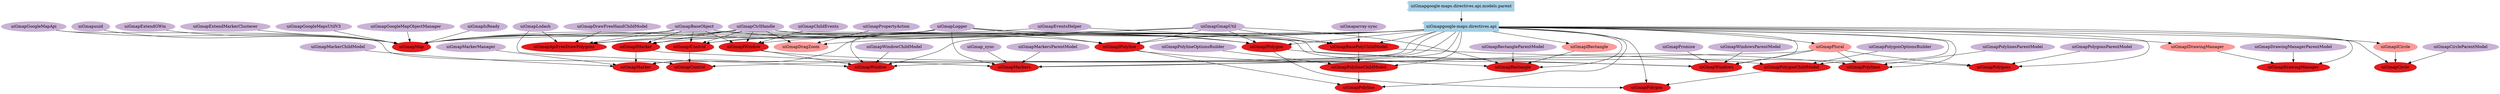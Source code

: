 digraph dependencies {
  node[shape="component",style="filled",colorscheme=paired12]


    node[shape="component"]
    "uiGmapgoogle-maps.directives.api"[label="uiGmapgoogle-maps.directives.api", color=1]

    
      "uiGmapgoogle-maps.directives.api.models.parent"[label="uiGmapgoogle-maps.directives.api.models.parent", color=1]
      "uiGmapgoogle-maps.directives.api.models.parent" -> "uiGmapgoogle-maps.directives.api"
    


    node[shape="ellipse"]
    


    

    
      "uiGmapDragZoom"[label="uiGmapDragZoom", color=5]
      "uiGmapgoogle-maps.directives.api" -> "uiGmapDragZoom"
    
      "uiGmapICircle"[label="uiGmapICircle", color=5]
      "uiGmapgoogle-maps.directives.api" -> "uiGmapICircle"
    
      "uiGmapIDrawingManager"[label="uiGmapIDrawingManager", color=5]
      "uiGmapgoogle-maps.directives.api" -> "uiGmapIDrawingManager"
    
      "uiGmapIRectangle"[label="uiGmapIRectangle", color=5]
      "uiGmapgoogle-maps.directives.api" -> "uiGmapIRectangle"
    
      "uiGmapPlural"[label="uiGmapPlural", color=5]
      "uiGmapgoogle-maps.directives.api" -> "uiGmapPlural"
    

    
      "uiGmapBasePolyChildModel"[label="uiGmapBasePolyChildModel", color=6]
      "uiGmapgoogle-maps.directives.api" -> "uiGmapBasePolyChildModel"
    
      "uiGmapPolygonChildModel"[label="uiGmapPolygonChildModel", color=6]
      "uiGmapgoogle-maps.directives.api" -> "uiGmapPolygonChildModel"
    
      "uiGmapPolylineChildModel"[label="uiGmapPolylineChildModel", color=6]
      "uiGmapgoogle-maps.directives.api" -> "uiGmapPolylineChildModel"
    
      "uiGmapCircle"[label="uiGmapCircle", color=6]
      "uiGmapgoogle-maps.directives.api" -> "uiGmapCircle"
    
      "uiGmapControl"[label="uiGmapControl", color=6]
      "uiGmapgoogle-maps.directives.api" -> "uiGmapControl"
    
      "uiGmapDrawingManager"[label="uiGmapDrawingManager", color=6]
      "uiGmapgoogle-maps.directives.api" -> "uiGmapDrawingManager"
    
      "uiGmapApiFreeDrawPolygons"[label="uiGmapApiFreeDrawPolygons", color=6]
      "uiGmapgoogle-maps.directives.api" -> "uiGmapApiFreeDrawPolygons"
    
      "uiGmapIControl"[label="uiGmapIControl", color=6]
      "uiGmapgoogle-maps.directives.api" -> "uiGmapIControl"
    
      "uiGmapIMarker"[label="uiGmapIMarker", color=6]
      "uiGmapgoogle-maps.directives.api" -> "uiGmapIMarker"
    
      "uiGmapIPolygon"[label="uiGmapIPolygon", color=6]
      "uiGmapgoogle-maps.directives.api" -> "uiGmapIPolygon"
    
      "uiGmapIPolyline"[label="uiGmapIPolyline", color=6]
      "uiGmapgoogle-maps.directives.api" -> "uiGmapIPolyline"
    
      "uiGmapIWindow"[label="uiGmapIWindow", color=6]
      "uiGmapgoogle-maps.directives.api" -> "uiGmapIWindow"
    
      "uiGmapMap"[label="uiGmapMap", color=6]
      "uiGmapgoogle-maps.directives.api" -> "uiGmapMap"
    
      "uiGmapMarker"[label="uiGmapMarker", color=6]
      "uiGmapgoogle-maps.directives.api" -> "uiGmapMarker"
    
      "uiGmapMarkers"[label="uiGmapMarkers", color=6]
      "uiGmapgoogle-maps.directives.api" -> "uiGmapMarkers"
    
      "uiGmapPolygon"[label="uiGmapPolygon", color=6]
      "uiGmapgoogle-maps.directives.api" -> "uiGmapPolygon"
    
      "uiGmapPolygons"[label="uiGmapPolygons", color=6]
      "uiGmapgoogle-maps.directives.api" -> "uiGmapPolygons"
    
      "uiGmapPolyline"[label="uiGmapPolyline", color=6]
      "uiGmapgoogle-maps.directives.api" -> "uiGmapPolyline"
    
      "uiGmapPolylines"[label="uiGmapPolylines", color=6]
      "uiGmapgoogle-maps.directives.api" -> "uiGmapPolylines"
    
      "uiGmapRectangle"[label="uiGmapRectangle", color=6]
      "uiGmapgoogle-maps.directives.api" -> "uiGmapRectangle"
    
      "uiGmapWindow"[label="uiGmapWindow", color=6]
      "uiGmapgoogle-maps.directives.api" -> "uiGmapWindow"
    
      "uiGmapWindows"[label="uiGmapWindows", color=6]
      "uiGmapgoogle-maps.directives.api" -> "uiGmapWindows"
    

    node[shape="cds"]
    

    









    node[shape="ellipse",style="filled", color=9]
    

    


    

    
      
        "uiGmapCtrlHandle"[label="uiGmapCtrlHandle"]
        "uiGmapCtrlHandle" -> "uiGmapDragZoom"
      
        "uiGmapPropertyAction"[label="uiGmapPropertyAction"]
        "uiGmapPropertyAction" -> "uiGmapDragZoom"
      
    
      
    
      
    
      
    
      
    

    
      
        "uiGmapLogger"[label="uiGmapLogger"]
        "uiGmapLogger" -> "uiGmapBasePolyChildModel"
      
        "uiGmaparray-sync"[label="uiGmaparray-sync"]
        "uiGmaparray-sync" -> "uiGmapBasePolyChildModel"
      
        "uiGmapGmapUtil"[label="uiGmapGmapUtil"]
        "uiGmapGmapUtil" -> "uiGmapBasePolyChildModel"
      
        "uiGmapEventsHelper"[label="uiGmapEventsHelper"]
        "uiGmapEventsHelper" -> "uiGmapBasePolyChildModel"
      
    
      
        "uiGmapBasePolyChildModel"[label="uiGmapBasePolyChildModel"]
        "uiGmapBasePolyChildModel" -> "uiGmapPolygonChildModel"
      
        "uiGmapPolygonOptionsBuilder"[label="uiGmapPolygonOptionsBuilder"]
        "uiGmapPolygonOptionsBuilder" -> "uiGmapPolygonChildModel"
      
    
      
        "uiGmapBasePolyChildModel"[label="uiGmapBasePolyChildModel"]
        "uiGmapBasePolyChildModel" -> "uiGmapPolylineChildModel"
      
        "uiGmapPolylineOptionsBuilder"[label="uiGmapPolylineOptionsBuilder"]
        "uiGmapPolylineOptionsBuilder" -> "uiGmapPolylineChildModel"
      
    
      
        "uiGmapICircle"[label="uiGmapICircle"]
        "uiGmapICircle" -> "uiGmapCircle"
      
        "uiGmapCircleParentModel"[label="uiGmapCircleParentModel"]
        "uiGmapCircleParentModel" -> "uiGmapCircle"
      
    
      
        "uiGmapIControl"[label="uiGmapIControl"]
        "uiGmapIControl" -> "uiGmapControl"
      
        "uiGmapGoogleMapApi"[label="uiGmapGoogleMapApi"]
        "uiGmapGoogleMapApi" -> "uiGmapControl"
      
    
      
        "uiGmapIDrawingManager"[label="uiGmapIDrawingManager"]
        "uiGmapIDrawingManager" -> "uiGmapDrawingManager"
      
        "uiGmapDrawingManagerParentModel"[label="uiGmapDrawingManagerParentModel"]
        "uiGmapDrawingManagerParentModel" -> "uiGmapDrawingManager"
      
    
      
        "uiGmapLogger"[label="uiGmapLogger"]
        "uiGmapLogger" -> "uiGmapApiFreeDrawPolygons"
      
        "uiGmapBaseObject"[label="uiGmapBaseObject"]
        "uiGmapBaseObject" -> "uiGmapApiFreeDrawPolygons"
      
        "uiGmapCtrlHandle"[label="uiGmapCtrlHandle"]
        "uiGmapCtrlHandle" -> "uiGmapApiFreeDrawPolygons"
      
        "uiGmapDrawFreeHandChildModel"[label="uiGmapDrawFreeHandChildModel"]
        "uiGmapDrawFreeHandChildModel" -> "uiGmapApiFreeDrawPolygons"
      
        "uiGmapLodash"[label="uiGmapLodash"]
        "uiGmapLodash" -> "uiGmapApiFreeDrawPolygons"
      
    
      
        "uiGmapBaseObject"[label="uiGmapBaseObject"]
        "uiGmapBaseObject" -> "uiGmapIControl"
      
        "uiGmapLogger"[label="uiGmapLogger"]
        "uiGmapLogger" -> "uiGmapIControl"
      
        "uiGmapCtrlHandle"[label="uiGmapCtrlHandle"]
        "uiGmapCtrlHandle" -> "uiGmapIControl"
      
    
      
        "uiGmapBaseObject"[label="uiGmapBaseObject"]
        "uiGmapBaseObject" -> "uiGmapIMarker"
      
        "uiGmapCtrlHandle"[label="uiGmapCtrlHandle"]
        "uiGmapCtrlHandle" -> "uiGmapIMarker"
      
    
      
        "uiGmapGmapUtil"[label="uiGmapGmapUtil"]
        "uiGmapGmapUtil" -> "uiGmapIPolygon"
      
        "uiGmapBaseObject"[label="uiGmapBaseObject"]
        "uiGmapBaseObject" -> "uiGmapIPolygon"
      
        "uiGmapLogger"[label="uiGmapLogger"]
        "uiGmapLogger" -> "uiGmapIPolygon"
      
        "uiGmapCtrlHandle"[label="uiGmapCtrlHandle"]
        "uiGmapCtrlHandle" -> "uiGmapIPolygon"
      
    
      
        "uiGmapGmapUtil"[label="uiGmapGmapUtil"]
        "uiGmapGmapUtil" -> "uiGmapIPolyline"
      
        "uiGmapBaseObject"[label="uiGmapBaseObject"]
        "uiGmapBaseObject" -> "uiGmapIPolyline"
      
        "uiGmapLogger"[label="uiGmapLogger"]
        "uiGmapLogger" -> "uiGmapIPolyline"
      
        "uiGmapCtrlHandle"[label="uiGmapCtrlHandle"]
        "uiGmapCtrlHandle" -> "uiGmapIPolyline"
      
    
      
        "uiGmapBaseObject"[label="uiGmapBaseObject"]
        "uiGmapBaseObject" -> "uiGmapIWindow"
      
        "uiGmapChildEvents"[label="uiGmapChildEvents"]
        "uiGmapChildEvents" -> "uiGmapIWindow"
      
        "uiGmapCtrlHandle"[label="uiGmapCtrlHandle"]
        "uiGmapCtrlHandle" -> "uiGmapIWindow"
      
    
      
        "uiGmapLogger"[label="uiGmapLogger"]
        "uiGmapLogger" -> "uiGmapMap"
      
        "uiGmapGmapUtil"[label="uiGmapGmapUtil"]
        "uiGmapGmapUtil" -> "uiGmapMap"
      
        "uiGmapBaseObject"[label="uiGmapBaseObject"]
        "uiGmapBaseObject" -> "uiGmapMap"
      
        "uiGmapCtrlHandle"[label="uiGmapCtrlHandle"]
        "uiGmapCtrlHandle" -> "uiGmapMap"
      
        "uiGmapIsReady"[label="uiGmapIsReady"]
        "uiGmapIsReady" -> "uiGmapMap"
      
        "uiGmapuuid"[label="uiGmapuuid"]
        "uiGmapuuid" -> "uiGmapMap"
      
        "uiGmapExtendGWin"[label="uiGmapExtendGWin"]
        "uiGmapExtendGWin" -> "uiGmapMap"
      
        "uiGmapExtendMarkerClusterer"[label="uiGmapExtendMarkerClusterer"]
        "uiGmapExtendMarkerClusterer" -> "uiGmapMap"
      
        "uiGmapGoogleMapsUtilV3"[label="uiGmapGoogleMapsUtilV3"]
        "uiGmapGoogleMapsUtilV3" -> "uiGmapMap"
      
        "uiGmapGoogleMapApi"[label="uiGmapGoogleMapApi"]
        "uiGmapGoogleMapApi" -> "uiGmapMap"
      
        "uiGmapEventsHelper"[label="uiGmapEventsHelper"]
        "uiGmapEventsHelper" -> "uiGmapMap"
      
        "uiGmapGoogleMapObjectManager"[label="uiGmapGoogleMapObjectManager"]
        "uiGmapGoogleMapObjectManager" -> "uiGmapMap"
      
    
      
        "uiGmapIMarker"[label="uiGmapIMarker"]
        "uiGmapIMarker" -> "uiGmapMarker"
      
        "uiGmapMarkerChildModel"[label="uiGmapMarkerChildModel"]
        "uiGmapMarkerChildModel" -> "uiGmapMarker"
      
        "uiGmapMarkerManager"[label="uiGmapMarkerManager"]
        "uiGmapMarkerManager" -> "uiGmapMarker"
      
        "uiGmapLogger"[label="uiGmapLogger"]
        "uiGmapLogger" -> "uiGmapMarker"
      
    
      
        "uiGmapIMarker"[label="uiGmapIMarker"]
        "uiGmapIMarker" -> "uiGmapMarkers"
      
        "uiGmapPlural"[label="uiGmapPlural"]
        "uiGmapPlural" -> "uiGmapMarkers"
      
        "uiGmapMarkersParentModel"[label="uiGmapMarkersParentModel"]
        "uiGmapMarkersParentModel" -> "uiGmapMarkers"
      
        "uiGmap_sync"[label="uiGmap_sync"]
        "uiGmap_sync" -> "uiGmapMarkers"
      
        "uiGmapLogger"[label="uiGmapLogger"]
        "uiGmapLogger" -> "uiGmapMarkers"
      
    
      
        "uiGmapIPolygon"[label="uiGmapIPolygon"]
        "uiGmapIPolygon" -> "uiGmapPolygon"
      
        "uiGmapPolygonChildModel"[label="uiGmapPolygonChildModel"]
        "uiGmapPolygonChildModel" -> "uiGmapPolygon"
      
    
      
        "uiGmapIPolygon"[label="uiGmapIPolygon"]
        "uiGmapIPolygon" -> "uiGmapPolygons"
      
        "uiGmapPolygonsParentModel"[label="uiGmapPolygonsParentModel"]
        "uiGmapPolygonsParentModel" -> "uiGmapPolygons"
      
        "uiGmapPlural"[label="uiGmapPlural"]
        "uiGmapPlural" -> "uiGmapPolygons"
      
    
      
        "uiGmapIPolyline"[label="uiGmapIPolyline"]
        "uiGmapIPolyline" -> "uiGmapPolyline"
      
        "uiGmapPolylineChildModel"[label="uiGmapPolylineChildModel"]
        "uiGmapPolylineChildModel" -> "uiGmapPolyline"
      
    
      
        "uiGmapIPolyline"[label="uiGmapIPolyline"]
        "uiGmapIPolyline" -> "uiGmapPolylines"
      
        "uiGmapPolylinesParentModel"[label="uiGmapPolylinesParentModel"]
        "uiGmapPolylinesParentModel" -> "uiGmapPolylines"
      
        "uiGmapPlural"[label="uiGmapPlural"]
        "uiGmapPlural" -> "uiGmapPolylines"
      
    
      
        "uiGmapLogger"[label="uiGmapLogger"]
        "uiGmapLogger" -> "uiGmapRectangle"
      
        "uiGmapGmapUtil"[label="uiGmapGmapUtil"]
        "uiGmapGmapUtil" -> "uiGmapRectangle"
      
        "uiGmapIRectangle"[label="uiGmapIRectangle"]
        "uiGmapIRectangle" -> "uiGmapRectangle"
      
        "uiGmapRectangleParentModel"[label="uiGmapRectangleParentModel"]
        "uiGmapRectangleParentModel" -> "uiGmapRectangle"
      
    
      
        "uiGmapIWindow"[label="uiGmapIWindow"]
        "uiGmapIWindow" -> "uiGmapWindow"
      
        "uiGmapGmapUtil"[label="uiGmapGmapUtil"]
        "uiGmapGmapUtil" -> "uiGmapWindow"
      
        "uiGmapWindowChildModel"[label="uiGmapWindowChildModel"]
        "uiGmapWindowChildModel" -> "uiGmapWindow"
      
        "uiGmapLodash"[label="uiGmapLodash"]
        "uiGmapLodash" -> "uiGmapWindow"
      
        "uiGmapLogger"[label="uiGmapLogger"]
        "uiGmapLogger" -> "uiGmapWindow"
      
    
      
        "uiGmapIWindow"[label="uiGmapIWindow"]
        "uiGmapIWindow" -> "uiGmapWindows"
      
        "uiGmapPlural"[label="uiGmapPlural"]
        "uiGmapPlural" -> "uiGmapWindows"
      
        "uiGmapWindowsParentModel"[label="uiGmapWindowsParentModel"]
        "uiGmapWindowsParentModel" -> "uiGmapWindows"
      
        "uiGmapPromise"[label="uiGmapPromise"]
        "uiGmapPromise" -> "uiGmapWindows"
      
        "uiGmapLogger"[label="uiGmapLogger"]
        "uiGmapLogger" -> "uiGmapWindows"
      
    

    


}
